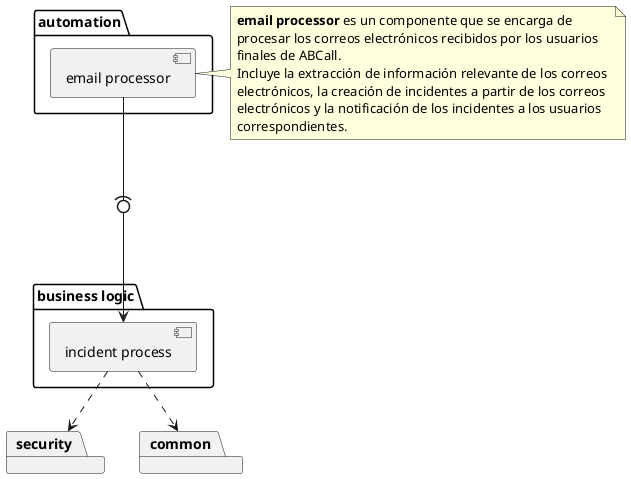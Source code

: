 @startuml

package security 
package automation{
    component "email processor" 
}
package "business logic"{
    component "incident process" 
}
package common



"incident process"  ..> common 
"incident process"  ..> security 
"email processor"  --(0--> "incident process" 


    note right of "email processor"
        **email processor** es un componente que se encarga de 
        procesar los correos electrónicos recibidos por los usuarios 
        finales de ABCall.
        Incluye la extracción de información relevante de los correos 
        electrónicos, la creación de incidentes a partir de los correos 
        electrónicos y la notificación de los incidentes a los usuarios 
        correspondientes.
    end note

@enduml
